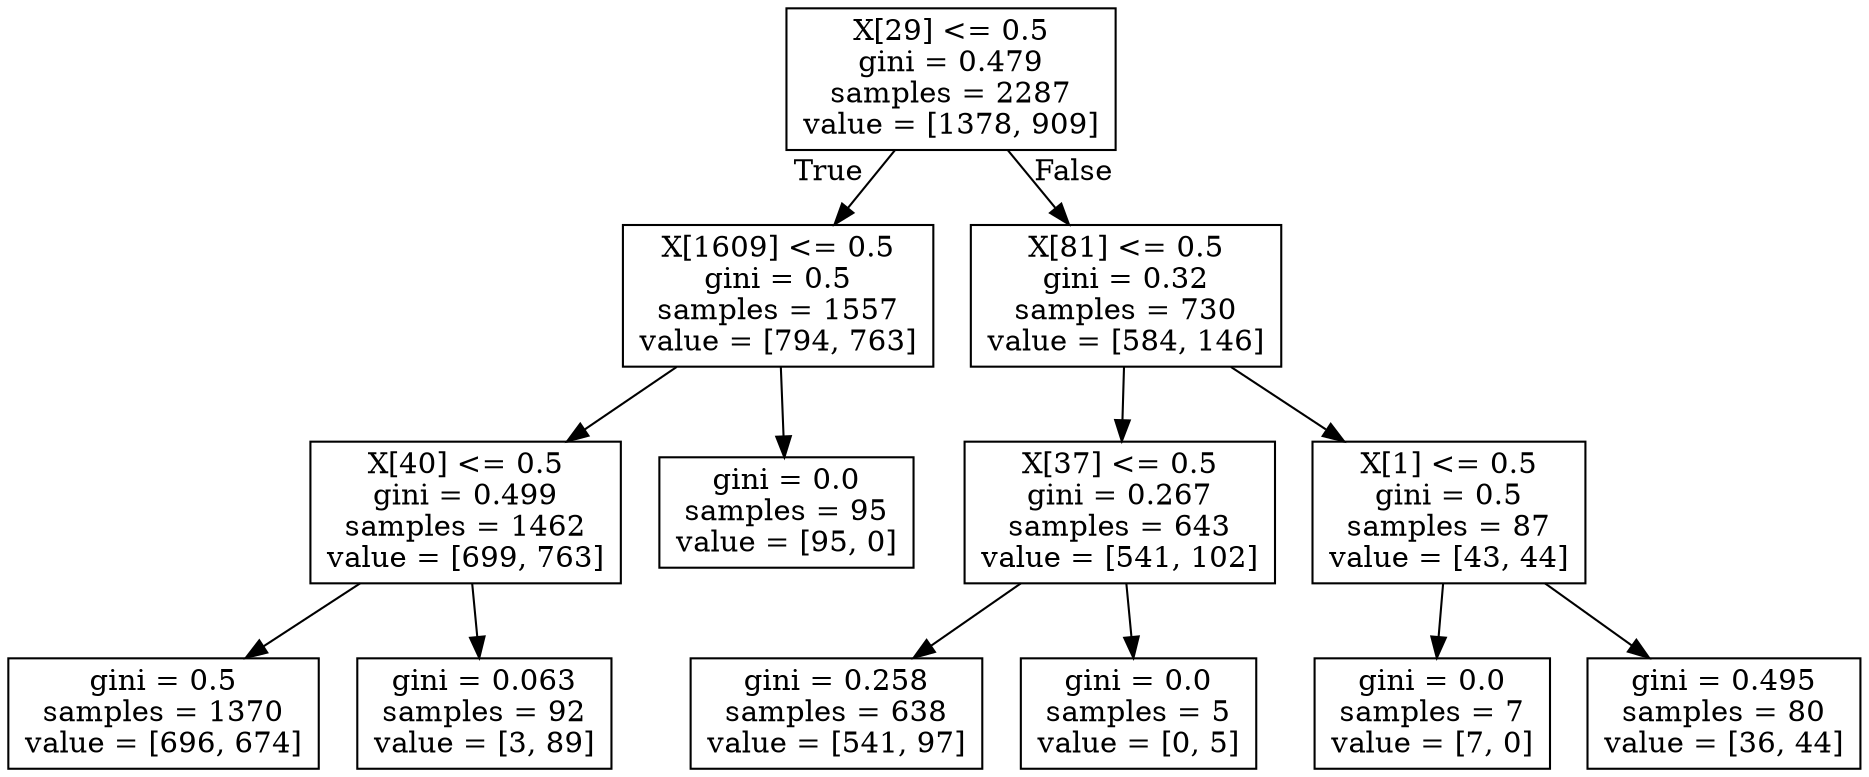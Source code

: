 digraph Tree {
node [shape=box] ;
0 [label="X[29] <= 0.5\ngini = 0.479\nsamples = 2287\nvalue = [1378, 909]"] ;
1 [label="X[1609] <= 0.5\ngini = 0.5\nsamples = 1557\nvalue = [794, 763]"] ;
0 -> 1 [labeldistance=2.5, labelangle=45, headlabel="True"] ;
2 [label="X[40] <= 0.5\ngini = 0.499\nsamples = 1462\nvalue = [699, 763]"] ;
1 -> 2 ;
3 [label="gini = 0.5\nsamples = 1370\nvalue = [696, 674]"] ;
2 -> 3 ;
4 [label="gini = 0.063\nsamples = 92\nvalue = [3, 89]"] ;
2 -> 4 ;
5 [label="gini = 0.0\nsamples = 95\nvalue = [95, 0]"] ;
1 -> 5 ;
6 [label="X[81] <= 0.5\ngini = 0.32\nsamples = 730\nvalue = [584, 146]"] ;
0 -> 6 [labeldistance=2.5, labelangle=-45, headlabel="False"] ;
7 [label="X[37] <= 0.5\ngini = 0.267\nsamples = 643\nvalue = [541, 102]"] ;
6 -> 7 ;
8 [label="gini = 0.258\nsamples = 638\nvalue = [541, 97]"] ;
7 -> 8 ;
9 [label="gini = 0.0\nsamples = 5\nvalue = [0, 5]"] ;
7 -> 9 ;
10 [label="X[1] <= 0.5\ngini = 0.5\nsamples = 87\nvalue = [43, 44]"] ;
6 -> 10 ;
11 [label="gini = 0.0\nsamples = 7\nvalue = [7, 0]"] ;
10 -> 11 ;
12 [label="gini = 0.495\nsamples = 80\nvalue = [36, 44]"] ;
10 -> 12 ;
}